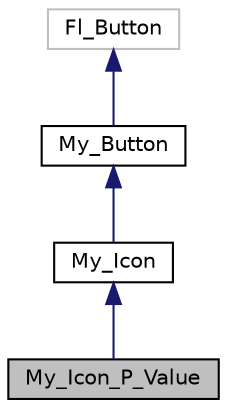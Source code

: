 digraph "My_Icon_P_Value"
{
 // LATEX_PDF_SIZE
  edge [fontname="Helvetica",fontsize="10",labelfontname="Helvetica",labelfontsize="10"];
  node [fontname="Helvetica",fontsize="10",shape=record];
  Node1 [label="My_Icon_P_Value",height=0.2,width=0.4,color="black", fillcolor="grey75", style="filled", fontcolor="black",tooltip=" "];
  Node2 -> Node1 [dir="back",color="midnightblue",fontsize="10",style="solid",fontname="Helvetica"];
  Node2 [label="My_Icon",height=0.2,width=0.4,color="black", fillcolor="white", style="filled",URL="$classMy__Icon.html",tooltip=" "];
  Node3 -> Node2 [dir="back",color="midnightblue",fontsize="10",style="solid",fontname="Helvetica"];
  Node3 [label="My_Button",height=0.2,width=0.4,color="black", fillcolor="white", style="filled",URL="$classMy__Button.html",tooltip=" "];
  Node4 -> Node3 [dir="back",color="midnightblue",fontsize="10",style="solid",fontname="Helvetica"];
  Node4 [label="Fl_Button",height=0.2,width=0.4,color="grey75", fillcolor="white", style="filled",tooltip=" "];
}
